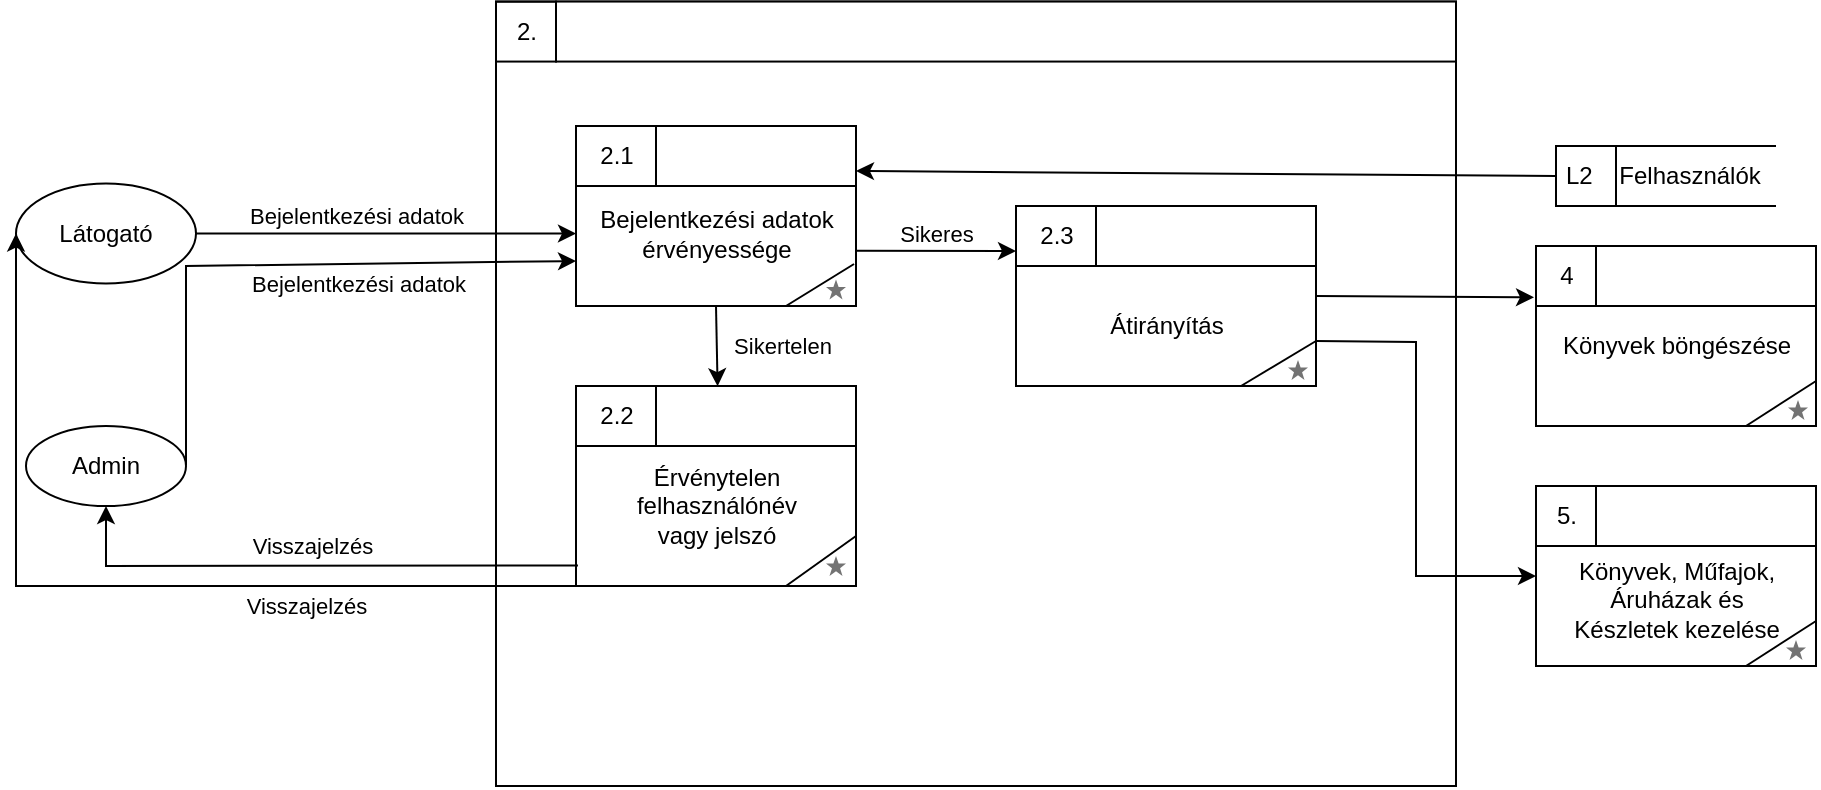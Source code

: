 <mxfile version="24.0.1" type="device">
  <diagram name="1 oldal" id="5f3HVo8hbHReEV7IO18l">
    <mxGraphModel dx="2261" dy="709" grid="1" gridSize="10" guides="1" tooltips="1" connect="1" arrows="1" fold="1" page="1" pageScale="1" pageWidth="827" pageHeight="1169" math="0" shadow="0">
      <root>
        <mxCell id="0" />
        <mxCell id="1" parent="0" />
        <mxCell id="SA-rky83X0sw44bieuys-1" value="" style="group" vertex="1" connectable="0" parent="1">
          <mxGeometry x="120" y="130" width="480" height="380" as="geometry" />
        </mxCell>
        <mxCell id="SA-rky83X0sw44bieuys-2" value="" style="html=1;dashed=0;whitespace=wrap;rounded=0;sketch=0;strokeColor=#000000;align=left;" vertex="1" parent="SA-rky83X0sw44bieuys-1">
          <mxGeometry y="-12.22" width="480" height="392.22" as="geometry" />
        </mxCell>
        <mxCell id="SA-rky83X0sw44bieuys-3" value="2." style="text;html=1;resizable=0;autosize=1;align=center;verticalAlign=middle;points=[];fillColor=none;rounded=0;sketch=0;strokeColor=#000000;" vertex="1" parent="SA-rky83X0sw44bieuys-1">
          <mxGeometry y="-12.216" width="30" height="30" as="geometry" />
        </mxCell>
        <mxCell id="SA-rky83X0sw44bieuys-4" value="" style="rounded=0;whiteSpace=wrap;html=1;sketch=0;strokeColor=#000000;align=left;" vertex="1" parent="SA-rky83X0sw44bieuys-1">
          <mxGeometry x="30" y="-12.22" width="450" height="30" as="geometry" />
        </mxCell>
        <mxCell id="SA-rky83X0sw44bieuys-5" value="" style="group" vertex="1" connectable="0" parent="SA-rky83X0sw44bieuys-1">
          <mxGeometry x="40" y="50" width="140" height="90" as="geometry" />
        </mxCell>
        <mxCell id="SA-rky83X0sw44bieuys-6" value="" style="html=1;dashed=0;whitespace=wrap;rounded=0;sketch=0;strokeColor=#000000;align=left;" vertex="1" parent="SA-rky83X0sw44bieuys-5">
          <mxGeometry width="140" height="90" as="geometry" />
        </mxCell>
        <mxCell id="SA-rky83X0sw44bieuys-7" value="2.1" style="text;html=1;resizable=0;autosize=1;align=center;verticalAlign=middle;points=[];fillColor=none;rounded=0;sketch=0;strokeColor=#000000;" vertex="1" parent="SA-rky83X0sw44bieuys-5">
          <mxGeometry y="0.005" width="40" height="30" as="geometry" />
        </mxCell>
        <mxCell id="SA-rky83X0sw44bieuys-8" value="Bejelentkezési adatok &lt;br&gt;érvényessége" style="text;html=1;resizable=0;autosize=1;align=center;verticalAlign=middle;points=[];fillColor=none;strokeColor=none;rounded=0;sketch=0;" vertex="1" parent="SA-rky83X0sw44bieuys-5">
          <mxGeometry y="33.75" width="140" height="40" as="geometry" />
        </mxCell>
        <mxCell id="SA-rky83X0sw44bieuys-9" value="" style="rounded=0;whiteSpace=wrap;html=1;sketch=0;strokeColor=#000000;align=left;" vertex="1" parent="SA-rky83X0sw44bieuys-5">
          <mxGeometry x="40" width="100" height="30" as="geometry" />
        </mxCell>
        <mxCell id="SA-rky83X0sw44bieuys-10" value="" style="endArrow=none;html=1;rounded=0;exitX=0.993;exitY=0.881;exitDx=0;exitDy=0;entryX=0.75;entryY=1;entryDx=0;entryDy=0;exitPerimeter=0;" edge="1" parent="SA-rky83X0sw44bieuys-5" source="SA-rky83X0sw44bieuys-8" target="SA-rky83X0sw44bieuys-6">
          <mxGeometry width="50" height="50" relative="1" as="geometry">
            <mxPoint x="115" y="240" as="sourcePoint" />
            <mxPoint x="150" y="215" as="targetPoint" />
          </mxGeometry>
        </mxCell>
        <mxCell id="SA-rky83X0sw44bieuys-11" value="" style="dashed=0;aspect=fixed;verticalLabelPosition=bottom;verticalAlign=top;align=center;shape=mxgraph.gmdl.star;strokeColor=none;fillColor=#737373;shadow=0;sketch=0;" vertex="1" parent="SA-rky83X0sw44bieuys-5">
          <mxGeometry x="125" y="76.75" width="10" height="10" as="geometry" />
        </mxCell>
        <mxCell id="SA-rky83X0sw44bieuys-12" value="" style="group" vertex="1" connectable="0" parent="SA-rky83X0sw44bieuys-1">
          <mxGeometry x="40" y="180" width="155" height="100" as="geometry" />
        </mxCell>
        <mxCell id="SA-rky83X0sw44bieuys-13" value="" style="html=1;dashed=0;whitespace=wrap;rounded=0;sketch=0;strokeColor=#000000;align=left;" vertex="1" parent="SA-rky83X0sw44bieuys-12">
          <mxGeometry width="140" height="100" as="geometry" />
        </mxCell>
        <mxCell id="SA-rky83X0sw44bieuys-14" value="2.2" style="text;html=1;resizable=0;autosize=1;align=center;verticalAlign=middle;points=[];fillColor=none;rounded=0;sketch=0;strokeColor=#000000;" vertex="1" parent="SA-rky83X0sw44bieuys-12">
          <mxGeometry width="40" height="30" as="geometry" />
        </mxCell>
        <mxCell id="SA-rky83X0sw44bieuys-15" value="Érvénytelen&lt;br&gt;felhasználónév&lt;br&gt;vagy jelszó" style="text;html=1;resizable=0;autosize=1;align=center;verticalAlign=middle;points=[];fillColor=none;strokeColor=none;rounded=0;sketch=0;" vertex="1" parent="SA-rky83X0sw44bieuys-12">
          <mxGeometry x="20" y="30" width="100" height="60" as="geometry" />
        </mxCell>
        <mxCell id="SA-rky83X0sw44bieuys-16" value="" style="rounded=0;whiteSpace=wrap;html=1;sketch=0;strokeColor=#000000;align=left;" vertex="1" parent="SA-rky83X0sw44bieuys-12">
          <mxGeometry x="40" width="100" height="30" as="geometry" />
        </mxCell>
        <mxCell id="SA-rky83X0sw44bieuys-17" value="" style="group" vertex="1" connectable="0" parent="SA-rky83X0sw44bieuys-1">
          <mxGeometry x="270.0" y="100" width="140" height="80" as="geometry" />
        </mxCell>
        <mxCell id="SA-rky83X0sw44bieuys-18" value="" style="html=1;dashed=0;whitespace=wrap;rounded=0;sketch=0;strokeColor=#000000;align=left;" vertex="1" parent="SA-rky83X0sw44bieuys-17">
          <mxGeometry x="-10" y="-10" width="150" height="90" as="geometry" />
        </mxCell>
        <mxCell id="SA-rky83X0sw44bieuys-19" value="2.3" style="text;html=1;resizable=0;autosize=1;align=center;verticalAlign=middle;points=[];fillColor=none;rounded=0;sketch=0;strokeColor=#000000;" vertex="1" parent="SA-rky83X0sw44bieuys-17">
          <mxGeometry x="-10" y="-10" width="40" height="30" as="geometry" />
        </mxCell>
        <mxCell id="SA-rky83X0sw44bieuys-20" value="Átirányítás" style="text;html=1;resizable=0;autosize=1;align=center;verticalAlign=middle;points=[];fillColor=none;strokeColor=none;rounded=0;sketch=0;" vertex="1" parent="SA-rky83X0sw44bieuys-17">
          <mxGeometry x="25" y="35" width="80" height="30" as="geometry" />
        </mxCell>
        <mxCell id="SA-rky83X0sw44bieuys-21" value="" style="rounded=0;whiteSpace=wrap;html=1;sketch=0;strokeColor=#000000;align=left;" vertex="1" parent="SA-rky83X0sw44bieuys-17">
          <mxGeometry x="30" y="-10" width="110" height="30" as="geometry" />
        </mxCell>
        <mxCell id="SA-rky83X0sw44bieuys-22" value="" style="endArrow=none;html=1;rounded=0;exitX=0.75;exitY=1;exitDx=0;exitDy=0;entryX=1;entryY=0.75;entryDx=0;entryDy=0;" edge="1" parent="SA-rky83X0sw44bieuys-17" source="SA-rky83X0sw44bieuys-18" target="SA-rky83X0sw44bieuys-18">
          <mxGeometry width="50" height="50" relative="1" as="geometry">
            <mxPoint x="-105.0" y="200" as="sourcePoint" />
            <mxPoint x="-70.0" y="175" as="targetPoint" />
          </mxGeometry>
        </mxCell>
        <mxCell id="SA-rky83X0sw44bieuys-23" value="" style="dashed=0;aspect=fixed;verticalLabelPosition=bottom;verticalAlign=top;align=center;shape=mxgraph.gmdl.star;strokeColor=none;fillColor=#737373;shadow=0;sketch=0;" vertex="1" parent="SA-rky83X0sw44bieuys-17">
          <mxGeometry x="126.0" y="67" width="10" height="10" as="geometry" />
        </mxCell>
        <mxCell id="SA-rky83X0sw44bieuys-24" value="" style="endArrow=classic;html=1;rounded=0;exitX=0.998;exitY=0.715;exitDx=0;exitDy=0;exitPerimeter=0;entryX=0;entryY=0.25;entryDx=0;entryDy=0;" edge="1" parent="SA-rky83X0sw44bieuys-1" source="SA-rky83X0sw44bieuys-8" target="SA-rky83X0sw44bieuys-18">
          <mxGeometry relative="1" as="geometry">
            <mxPoint x="160" y="190" as="sourcePoint" />
            <mxPoint x="260" y="190" as="targetPoint" />
          </mxGeometry>
        </mxCell>
        <mxCell id="SA-rky83X0sw44bieuys-25" value="Sikeres" style="edgeLabel;resizable=0;html=1;align=center;verticalAlign=middle;" connectable="0" vertex="1" parent="SA-rky83X0sw44bieuys-24">
          <mxGeometry relative="1" as="geometry">
            <mxPoint y="-9" as="offset" />
          </mxGeometry>
        </mxCell>
        <mxCell id="SA-rky83X0sw44bieuys-26" value="Admin" style="ellipse;whiteSpace=wrap;html=1;" vertex="1" parent="1">
          <mxGeometry x="-115" y="330" width="80" height="40" as="geometry" />
        </mxCell>
        <mxCell id="SA-rky83X0sw44bieuys-27" value="Látogató" style="ellipse;whiteSpace=wrap;html=1;" vertex="1" parent="1">
          <mxGeometry x="-120" y="208.75" width="90" height="50" as="geometry" />
        </mxCell>
        <mxCell id="SA-rky83X0sw44bieuys-28" value="" style="endArrow=classic;html=1;rounded=0;exitX=1;exitY=0.5;exitDx=0;exitDy=0;" edge="1" parent="1" source="SA-rky83X0sw44bieuys-27" target="SA-rky83X0sw44bieuys-8">
          <mxGeometry relative="1" as="geometry">
            <mxPoint x="360" y="330" as="sourcePoint" />
            <mxPoint x="460" y="330" as="targetPoint" />
          </mxGeometry>
        </mxCell>
        <mxCell id="SA-rky83X0sw44bieuys-29" value="Bejelentkezési adatok" style="edgeLabel;resizable=0;html=1;align=center;verticalAlign=middle;" connectable="0" vertex="1" parent="SA-rky83X0sw44bieuys-28">
          <mxGeometry relative="1" as="geometry">
            <mxPoint x="-15" y="-9" as="offset" />
          </mxGeometry>
        </mxCell>
        <mxCell id="SA-rky83X0sw44bieuys-30" value="" style="endArrow=classic;html=1;rounded=0;exitX=1;exitY=0.5;exitDx=0;exitDy=0;entryX=0;entryY=0.75;entryDx=0;entryDy=0;" edge="1" parent="1" target="SA-rky83X0sw44bieuys-6">
          <mxGeometry relative="1" as="geometry">
            <mxPoint x="-35" y="349.5" as="sourcePoint" />
            <mxPoint x="155" y="349.5" as="targetPoint" />
            <Array as="points">
              <mxPoint x="-35" y="250" />
            </Array>
          </mxGeometry>
        </mxCell>
        <mxCell id="SA-rky83X0sw44bieuys-31" value="Bejelentkezési adatok" style="edgeLabel;resizable=0;html=1;align=center;verticalAlign=middle;" connectable="0" vertex="1" parent="SA-rky83X0sw44bieuys-30">
          <mxGeometry relative="1" as="geometry">
            <mxPoint x="38" y="9" as="offset" />
          </mxGeometry>
        </mxCell>
        <mxCell id="SA-rky83X0sw44bieuys-32" value="" style="endArrow=classic;html=1;rounded=0;exitX=0.007;exitY=0.897;exitDx=0;exitDy=0;entryX=0.5;entryY=1;entryDx=0;entryDy=0;exitPerimeter=0;" edge="1" parent="1" source="SA-rky83X0sw44bieuys-13" target="SA-rky83X0sw44bieuys-26">
          <mxGeometry relative="1" as="geometry">
            <mxPoint x="280" y="330" as="sourcePoint" />
            <mxPoint x="380" y="330" as="targetPoint" />
            <Array as="points">
              <mxPoint x="-75" y="400" />
            </Array>
          </mxGeometry>
        </mxCell>
        <mxCell id="SA-rky83X0sw44bieuys-33" value="Visszajelzés" style="edgeLabel;resizable=0;html=1;align=center;verticalAlign=middle;" connectable="0" vertex="1" parent="SA-rky83X0sw44bieuys-32">
          <mxGeometry relative="1" as="geometry">
            <mxPoint y="-10" as="offset" />
          </mxGeometry>
        </mxCell>
        <mxCell id="SA-rky83X0sw44bieuys-34" value="" style="endArrow=classic;html=1;rounded=0;entryX=0;entryY=0.5;entryDx=0;entryDy=0;" edge="1" parent="1" target="SA-rky83X0sw44bieuys-27">
          <mxGeometry relative="1" as="geometry">
            <mxPoint x="160" y="410" as="sourcePoint" />
            <mxPoint x="-65" y="380" as="targetPoint" />
            <Array as="points">
              <mxPoint x="-65" y="410" />
              <mxPoint x="-120" y="410" />
            </Array>
          </mxGeometry>
        </mxCell>
        <mxCell id="SA-rky83X0sw44bieuys-35" value="Visszajelzés" style="edgeLabel;resizable=0;html=1;align=center;verticalAlign=middle;" connectable="0" vertex="1" parent="SA-rky83X0sw44bieuys-34">
          <mxGeometry relative="1" as="geometry">
            <mxPoint x="93" y="10" as="offset" />
          </mxGeometry>
        </mxCell>
        <mxCell id="SA-rky83X0sw44bieuys-36" value="L2&lt;span style=&quot;white-space: pre;&quot;&gt;&#x9;&lt;/span&gt;Felhasználók" style="html=1;dashed=0;whitespace=wrap;shape=mxgraph.dfd.dataStoreID;align=left;spacingLeft=3;points=[[0,0],[0.5,0],[1,0],[0,0.5],[1,0.5],[0,1],[0.5,1],[1,1]];" vertex="1" parent="1">
          <mxGeometry x="650" y="190" width="110" height="30" as="geometry" />
        </mxCell>
        <mxCell id="SA-rky83X0sw44bieuys-37" value="" style="endArrow=classic;html=1;rounded=0;exitX=0;exitY=0.5;exitDx=0;exitDy=0;entryX=1;entryY=0.75;entryDx=0;entryDy=0;" edge="1" parent="1" source="SA-rky83X0sw44bieuys-36" target="SA-rky83X0sw44bieuys-9">
          <mxGeometry relative="1" as="geometry">
            <mxPoint x="280" y="330" as="sourcePoint" />
            <mxPoint x="380" y="330" as="targetPoint" />
          </mxGeometry>
        </mxCell>
        <mxCell id="SA-rky83X0sw44bieuys-39" value="" style="endArrow=classic;html=1;rounded=0;entryX=0.308;entryY=0.003;entryDx=0;entryDy=0;entryPerimeter=0;" edge="1" parent="1" target="SA-rky83X0sw44bieuys-16">
          <mxGeometry relative="1" as="geometry">
            <mxPoint x="230" y="270" as="sourcePoint" />
            <mxPoint x="380" y="320" as="targetPoint" />
          </mxGeometry>
        </mxCell>
        <mxCell id="SA-rky83X0sw44bieuys-40" value="Sikertelen" style="edgeLabel;resizable=0;html=1;align=center;verticalAlign=middle;" connectable="0" vertex="1" parent="SA-rky83X0sw44bieuys-39">
          <mxGeometry relative="1" as="geometry">
            <mxPoint x="32" as="offset" />
          </mxGeometry>
        </mxCell>
        <mxCell id="SA-rky83X0sw44bieuys-41" value="" style="group" vertex="1" connectable="0" parent="1">
          <mxGeometry x="640" y="250" width="140" height="80" as="geometry" />
        </mxCell>
        <mxCell id="SA-rky83X0sw44bieuys-42" value="" style="html=1;dashed=0;whitespace=wrap;rounded=0;sketch=0;strokeColor=#000000;align=left;" vertex="1" parent="SA-rky83X0sw44bieuys-41">
          <mxGeometry y="-10" width="140" height="90" as="geometry" />
        </mxCell>
        <mxCell id="SA-rky83X0sw44bieuys-43" value="4" style="text;html=1;resizable=0;autosize=1;align=center;verticalAlign=middle;points=[];fillColor=none;rounded=0;sketch=0;strokeColor=#000000;" vertex="1" parent="SA-rky83X0sw44bieuys-41">
          <mxGeometry y="-10" width="30" height="30" as="geometry" />
        </mxCell>
        <mxCell id="SA-rky83X0sw44bieuys-44" value="Könyvek böngészése" style="text;html=1;resizable=0;autosize=1;align=center;verticalAlign=middle;points=[];fillColor=none;strokeColor=none;rounded=0;sketch=0;" vertex="1" parent="SA-rky83X0sw44bieuys-41">
          <mxGeometry y="25" width="140" height="30" as="geometry" />
        </mxCell>
        <mxCell id="SA-rky83X0sw44bieuys-45" value="" style="rounded=0;whiteSpace=wrap;html=1;sketch=0;strokeColor=#000000;align=left;" vertex="1" parent="SA-rky83X0sw44bieuys-41">
          <mxGeometry x="30" y="-10" width="110" height="30" as="geometry" />
        </mxCell>
        <mxCell id="SA-rky83X0sw44bieuys-46" value="" style="endArrow=none;html=1;rounded=0;exitX=0.75;exitY=1;exitDx=0;exitDy=0;entryX=1;entryY=0.75;entryDx=0;entryDy=0;" edge="1" parent="SA-rky83X0sw44bieuys-41" source="SA-rky83X0sw44bieuys-42" target="SA-rky83X0sw44bieuys-42">
          <mxGeometry width="50" height="50" relative="1" as="geometry">
            <mxPoint x="-345" y="190" as="sourcePoint" />
            <mxPoint x="-310" y="165" as="targetPoint" />
          </mxGeometry>
        </mxCell>
        <mxCell id="SA-rky83X0sw44bieuys-47" value="" style="dashed=0;aspect=fixed;verticalLabelPosition=bottom;verticalAlign=top;align=center;shape=mxgraph.gmdl.star;strokeColor=none;fillColor=#737373;shadow=0;sketch=0;" vertex="1" parent="SA-rky83X0sw44bieuys-41">
          <mxGeometry x="126" y="67" width="10" height="10" as="geometry" />
        </mxCell>
        <mxCell id="SA-rky83X0sw44bieuys-48" value="" style="endArrow=classic;html=1;rounded=0;exitX=1;exitY=0.5;exitDx=0;exitDy=0;entryX=-0.033;entryY=0.856;entryDx=0;entryDy=0;entryPerimeter=0;" edge="1" parent="1" source="SA-rky83X0sw44bieuys-18" target="SA-rky83X0sw44bieuys-43">
          <mxGeometry width="50" height="50" relative="1" as="geometry">
            <mxPoint x="310" y="340" as="sourcePoint" />
            <mxPoint x="360" y="290" as="targetPoint" />
          </mxGeometry>
        </mxCell>
        <mxCell id="SA-rky83X0sw44bieuys-49" value="" style="group" vertex="1" connectable="0" parent="1">
          <mxGeometry x="640" y="370" width="140" height="80" as="geometry" />
        </mxCell>
        <mxCell id="SA-rky83X0sw44bieuys-50" value="" style="html=1;dashed=0;whitespace=wrap;rounded=0;sketch=0;strokeColor=#000000;align=left;" vertex="1" parent="SA-rky83X0sw44bieuys-49">
          <mxGeometry y="-10" width="140" height="90" as="geometry" />
        </mxCell>
        <mxCell id="SA-rky83X0sw44bieuys-51" value="5." style="text;html=1;resizable=0;autosize=1;align=center;verticalAlign=middle;points=[];fillColor=none;rounded=0;sketch=0;strokeColor=#000000;" vertex="1" parent="SA-rky83X0sw44bieuys-49">
          <mxGeometry y="-10" width="30" height="30" as="geometry" />
        </mxCell>
        <mxCell id="SA-rky83X0sw44bieuys-52" value="Könyvek, Műfajok,&lt;br&gt;Áruházak és&lt;br&gt;Készletek kezelése" style="text;html=1;resizable=0;autosize=1;align=center;verticalAlign=middle;points=[];fillColor=none;strokeColor=none;rounded=0;sketch=0;" vertex="1" parent="SA-rky83X0sw44bieuys-49">
          <mxGeometry x="5" y="17" width="130" height="60" as="geometry" />
        </mxCell>
        <mxCell id="SA-rky83X0sw44bieuys-53" value="" style="rounded=0;whiteSpace=wrap;html=1;sketch=0;strokeColor=#000000;align=left;" vertex="1" parent="SA-rky83X0sw44bieuys-49">
          <mxGeometry x="30" y="-10" width="110" height="30" as="geometry" />
        </mxCell>
        <mxCell id="SA-rky83X0sw44bieuys-54" value="" style="endArrow=none;html=1;rounded=0;exitX=0.75;exitY=1;exitDx=0;exitDy=0;entryX=1;entryY=0.75;entryDx=0;entryDy=0;" edge="1" parent="SA-rky83X0sw44bieuys-49" source="SA-rky83X0sw44bieuys-50" target="SA-rky83X0sw44bieuys-50">
          <mxGeometry width="50" height="50" relative="1" as="geometry">
            <mxPoint x="-335" y="80" as="sourcePoint" />
            <mxPoint x="-300" y="55" as="targetPoint" />
          </mxGeometry>
        </mxCell>
        <mxCell id="SA-rky83X0sw44bieuys-55" value="" style="dashed=0;aspect=fixed;verticalLabelPosition=bottom;verticalAlign=top;align=center;shape=mxgraph.gmdl.star;strokeColor=none;fillColor=#737373;shadow=0;sketch=0;" vertex="1" parent="SA-rky83X0sw44bieuys-49">
          <mxGeometry x="125" y="67" width="10" height="10" as="geometry" />
        </mxCell>
        <mxCell id="SA-rky83X0sw44bieuys-56" value="" style="endArrow=classic;html=1;rounded=0;exitX=1;exitY=0.75;exitDx=0;exitDy=0;entryX=0;entryY=0.5;entryDx=0;entryDy=0;" edge="1" parent="1" source="SA-rky83X0sw44bieuys-18" target="SA-rky83X0sw44bieuys-50">
          <mxGeometry width="50" height="50" relative="1" as="geometry">
            <mxPoint x="310" y="340" as="sourcePoint" />
            <mxPoint x="360" y="290" as="targetPoint" />
            <Array as="points">
              <mxPoint x="580" y="288" />
              <mxPoint x="580" y="405" />
            </Array>
          </mxGeometry>
        </mxCell>
        <mxCell id="SA-rky83X0sw44bieuys-57" value="" style="endArrow=none;html=1;rounded=0;exitX=0.75;exitY=1;exitDx=0;exitDy=0;entryX=1;entryY=0.75;entryDx=0;entryDy=0;" edge="1" parent="1">
          <mxGeometry width="50" height="50" relative="1" as="geometry">
            <mxPoint x="265" y="410" as="sourcePoint" />
            <mxPoint x="300" y="385" as="targetPoint" />
          </mxGeometry>
        </mxCell>
        <mxCell id="SA-rky83X0sw44bieuys-58" value="" style="dashed=0;aspect=fixed;verticalLabelPosition=bottom;verticalAlign=top;align=center;shape=mxgraph.gmdl.star;strokeColor=none;fillColor=#737373;shadow=0;sketch=0;" vertex="1" parent="1">
          <mxGeometry x="285" y="395" width="10" height="10" as="geometry" />
        </mxCell>
      </root>
    </mxGraphModel>
  </diagram>
</mxfile>
